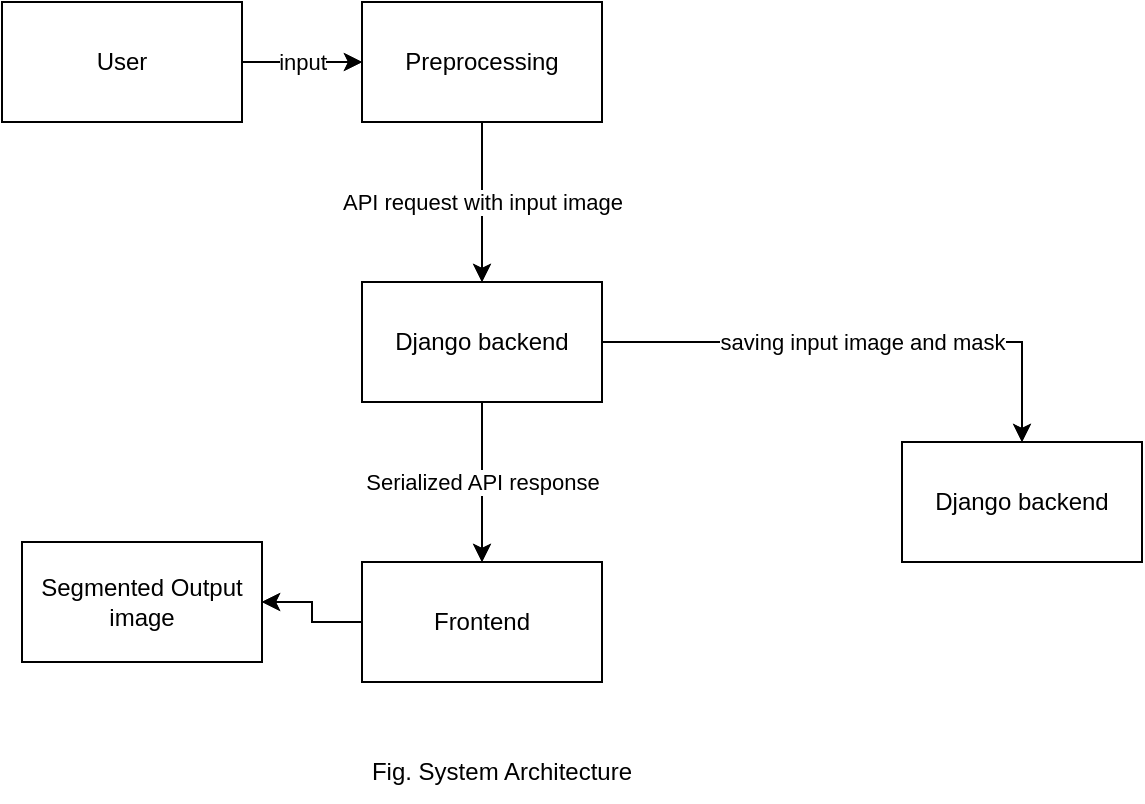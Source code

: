 <mxfile version="16.6.4" type="github">
  <diagram id="ik4yxwlqKBKsVyiRTqWL" name="Page-1">
    <mxGraphModel dx="1051" dy="547" grid="1" gridSize="10" guides="1" tooltips="1" connect="1" arrows="1" fold="1" page="1" pageScale="1" pageWidth="850" pageHeight="1100" math="0" shadow="0">
      <root>
        <mxCell id="0" />
        <mxCell id="1" parent="0" />
        <mxCell id="U59Nsm6Hn14d-o1NuDl0-8" value="input" style="edgeStyle=orthogonalEdgeStyle;rounded=0;orthogonalLoop=1;jettySize=auto;html=1;entryX=0;entryY=0.5;entryDx=0;entryDy=0;" edge="1" parent="1" source="U59Nsm6Hn14d-o1NuDl0-1" target="U59Nsm6Hn14d-o1NuDl0-6">
          <mxGeometry relative="1" as="geometry" />
        </mxCell>
        <mxCell id="U59Nsm6Hn14d-o1NuDl0-1" value="User" style="rounded=0;whiteSpace=wrap;html=1;" vertex="1" parent="1">
          <mxGeometry x="90" y="60" width="120" height="60" as="geometry" />
        </mxCell>
        <mxCell id="U59Nsm6Hn14d-o1NuDl0-10" value="API request with input image" style="edgeStyle=orthogonalEdgeStyle;rounded=0;orthogonalLoop=1;jettySize=auto;html=1;" edge="1" parent="1" source="U59Nsm6Hn14d-o1NuDl0-6" target="U59Nsm6Hn14d-o1NuDl0-9">
          <mxGeometry relative="1" as="geometry" />
        </mxCell>
        <mxCell id="U59Nsm6Hn14d-o1NuDl0-6" value="Preprocessing" style="rounded=0;whiteSpace=wrap;html=1;" vertex="1" parent="1">
          <mxGeometry x="270" y="60" width="120" height="60" as="geometry" />
        </mxCell>
        <mxCell id="U59Nsm6Hn14d-o1NuDl0-12" value="Serialized API response" style="edgeStyle=orthogonalEdgeStyle;rounded=0;orthogonalLoop=1;jettySize=auto;html=1;" edge="1" parent="1" source="U59Nsm6Hn14d-o1NuDl0-9" target="U59Nsm6Hn14d-o1NuDl0-11">
          <mxGeometry relative="1" as="geometry" />
        </mxCell>
        <mxCell id="U59Nsm6Hn14d-o1NuDl0-14" value="saving input image and mask" style="edgeStyle=orthogonalEdgeStyle;rounded=0;orthogonalLoop=1;jettySize=auto;html=1;" edge="1" parent="1" source="U59Nsm6Hn14d-o1NuDl0-9" target="U59Nsm6Hn14d-o1NuDl0-13">
          <mxGeometry relative="1" as="geometry" />
        </mxCell>
        <mxCell id="U59Nsm6Hn14d-o1NuDl0-9" value="Django backend" style="rounded=0;whiteSpace=wrap;html=1;" vertex="1" parent="1">
          <mxGeometry x="270" y="200" width="120" height="60" as="geometry" />
        </mxCell>
        <mxCell id="U59Nsm6Hn14d-o1NuDl0-17" value="" style="edgeStyle=orthogonalEdgeStyle;rounded=0;orthogonalLoop=1;jettySize=auto;html=1;" edge="1" parent="1" source="U59Nsm6Hn14d-o1NuDl0-11" target="U59Nsm6Hn14d-o1NuDl0-16">
          <mxGeometry relative="1" as="geometry" />
        </mxCell>
        <mxCell id="U59Nsm6Hn14d-o1NuDl0-11" value="Frontend" style="rounded=0;whiteSpace=wrap;html=1;" vertex="1" parent="1">
          <mxGeometry x="270" y="340" width="120" height="60" as="geometry" />
        </mxCell>
        <mxCell id="U59Nsm6Hn14d-o1NuDl0-13" value="Django backend" style="rounded=0;whiteSpace=wrap;html=1;" vertex="1" parent="1">
          <mxGeometry x="540" y="280" width="120" height="60" as="geometry" />
        </mxCell>
        <mxCell id="U59Nsm6Hn14d-o1NuDl0-16" value="Segmented Output image" style="whiteSpace=wrap;html=1;rounded=0;" vertex="1" parent="1">
          <mxGeometry x="100" y="330" width="120" height="60" as="geometry" />
        </mxCell>
        <mxCell id="U59Nsm6Hn14d-o1NuDl0-19" value="input" style="edgeStyle=orthogonalEdgeStyle;rounded=0;orthogonalLoop=1;jettySize=auto;html=1;entryX=0;entryY=0.5;entryDx=0;entryDy=0;" edge="1" parent="1" source="U59Nsm6Hn14d-o1NuDl0-20" target="U59Nsm6Hn14d-o1NuDl0-22">
          <mxGeometry relative="1" as="geometry" />
        </mxCell>
        <mxCell id="U59Nsm6Hn14d-o1NuDl0-20" value="User" style="rounded=0;whiteSpace=wrap;html=1;" vertex="1" parent="1">
          <mxGeometry x="90" y="60" width="120" height="60" as="geometry" />
        </mxCell>
        <mxCell id="U59Nsm6Hn14d-o1NuDl0-21" value="API request with input image" style="edgeStyle=orthogonalEdgeStyle;rounded=0;orthogonalLoop=1;jettySize=auto;html=1;" edge="1" parent="1" source="U59Nsm6Hn14d-o1NuDl0-22" target="U59Nsm6Hn14d-o1NuDl0-25">
          <mxGeometry relative="1" as="geometry" />
        </mxCell>
        <mxCell id="U59Nsm6Hn14d-o1NuDl0-22" value="Preprocessing" style="rounded=0;whiteSpace=wrap;html=1;" vertex="1" parent="1">
          <mxGeometry x="270" y="60" width="120" height="60" as="geometry" />
        </mxCell>
        <mxCell id="U59Nsm6Hn14d-o1NuDl0-23" value="Serialized API response" style="edgeStyle=orthogonalEdgeStyle;rounded=0;orthogonalLoop=1;jettySize=auto;html=1;" edge="1" parent="1" source="U59Nsm6Hn14d-o1NuDl0-25" target="U59Nsm6Hn14d-o1NuDl0-27">
          <mxGeometry relative="1" as="geometry" />
        </mxCell>
        <mxCell id="U59Nsm6Hn14d-o1NuDl0-24" value="saving input image and mask" style="edgeStyle=orthogonalEdgeStyle;rounded=0;orthogonalLoop=1;jettySize=auto;html=1;" edge="1" parent="1" source="U59Nsm6Hn14d-o1NuDl0-25" target="U59Nsm6Hn14d-o1NuDl0-28">
          <mxGeometry relative="1" as="geometry" />
        </mxCell>
        <mxCell id="U59Nsm6Hn14d-o1NuDl0-25" value="Django backend" style="rounded=0;whiteSpace=wrap;html=1;" vertex="1" parent="1">
          <mxGeometry x="270" y="200" width="120" height="60" as="geometry" />
        </mxCell>
        <mxCell id="U59Nsm6Hn14d-o1NuDl0-26" value="" style="edgeStyle=orthogonalEdgeStyle;rounded=0;orthogonalLoop=1;jettySize=auto;html=1;" edge="1" parent="1" source="U59Nsm6Hn14d-o1NuDl0-27" target="U59Nsm6Hn14d-o1NuDl0-29">
          <mxGeometry relative="1" as="geometry" />
        </mxCell>
        <mxCell id="U59Nsm6Hn14d-o1NuDl0-27" value="Frontend" style="rounded=0;whiteSpace=wrap;html=1;" vertex="1" parent="1">
          <mxGeometry x="270" y="340" width="120" height="60" as="geometry" />
        </mxCell>
        <mxCell id="U59Nsm6Hn14d-o1NuDl0-28" value="Django backend" style="rounded=0;whiteSpace=wrap;html=1;" vertex="1" parent="1">
          <mxGeometry x="540" y="280" width="120" height="60" as="geometry" />
        </mxCell>
        <mxCell id="U59Nsm6Hn14d-o1NuDl0-29" value="Segmented Output image" style="whiteSpace=wrap;html=1;rounded=0;" vertex="1" parent="1">
          <mxGeometry x="100" y="330" width="120" height="60" as="geometry" />
        </mxCell>
        <mxCell id="U59Nsm6Hn14d-o1NuDl0-30" value="Fig. System Architecture" style="text;html=1;strokeColor=none;fillColor=none;align=center;verticalAlign=middle;whiteSpace=wrap;rounded=0;" vertex="1" parent="1">
          <mxGeometry x="180" y="430" width="320" height="30" as="geometry" />
        </mxCell>
      </root>
    </mxGraphModel>
  </diagram>
</mxfile>
